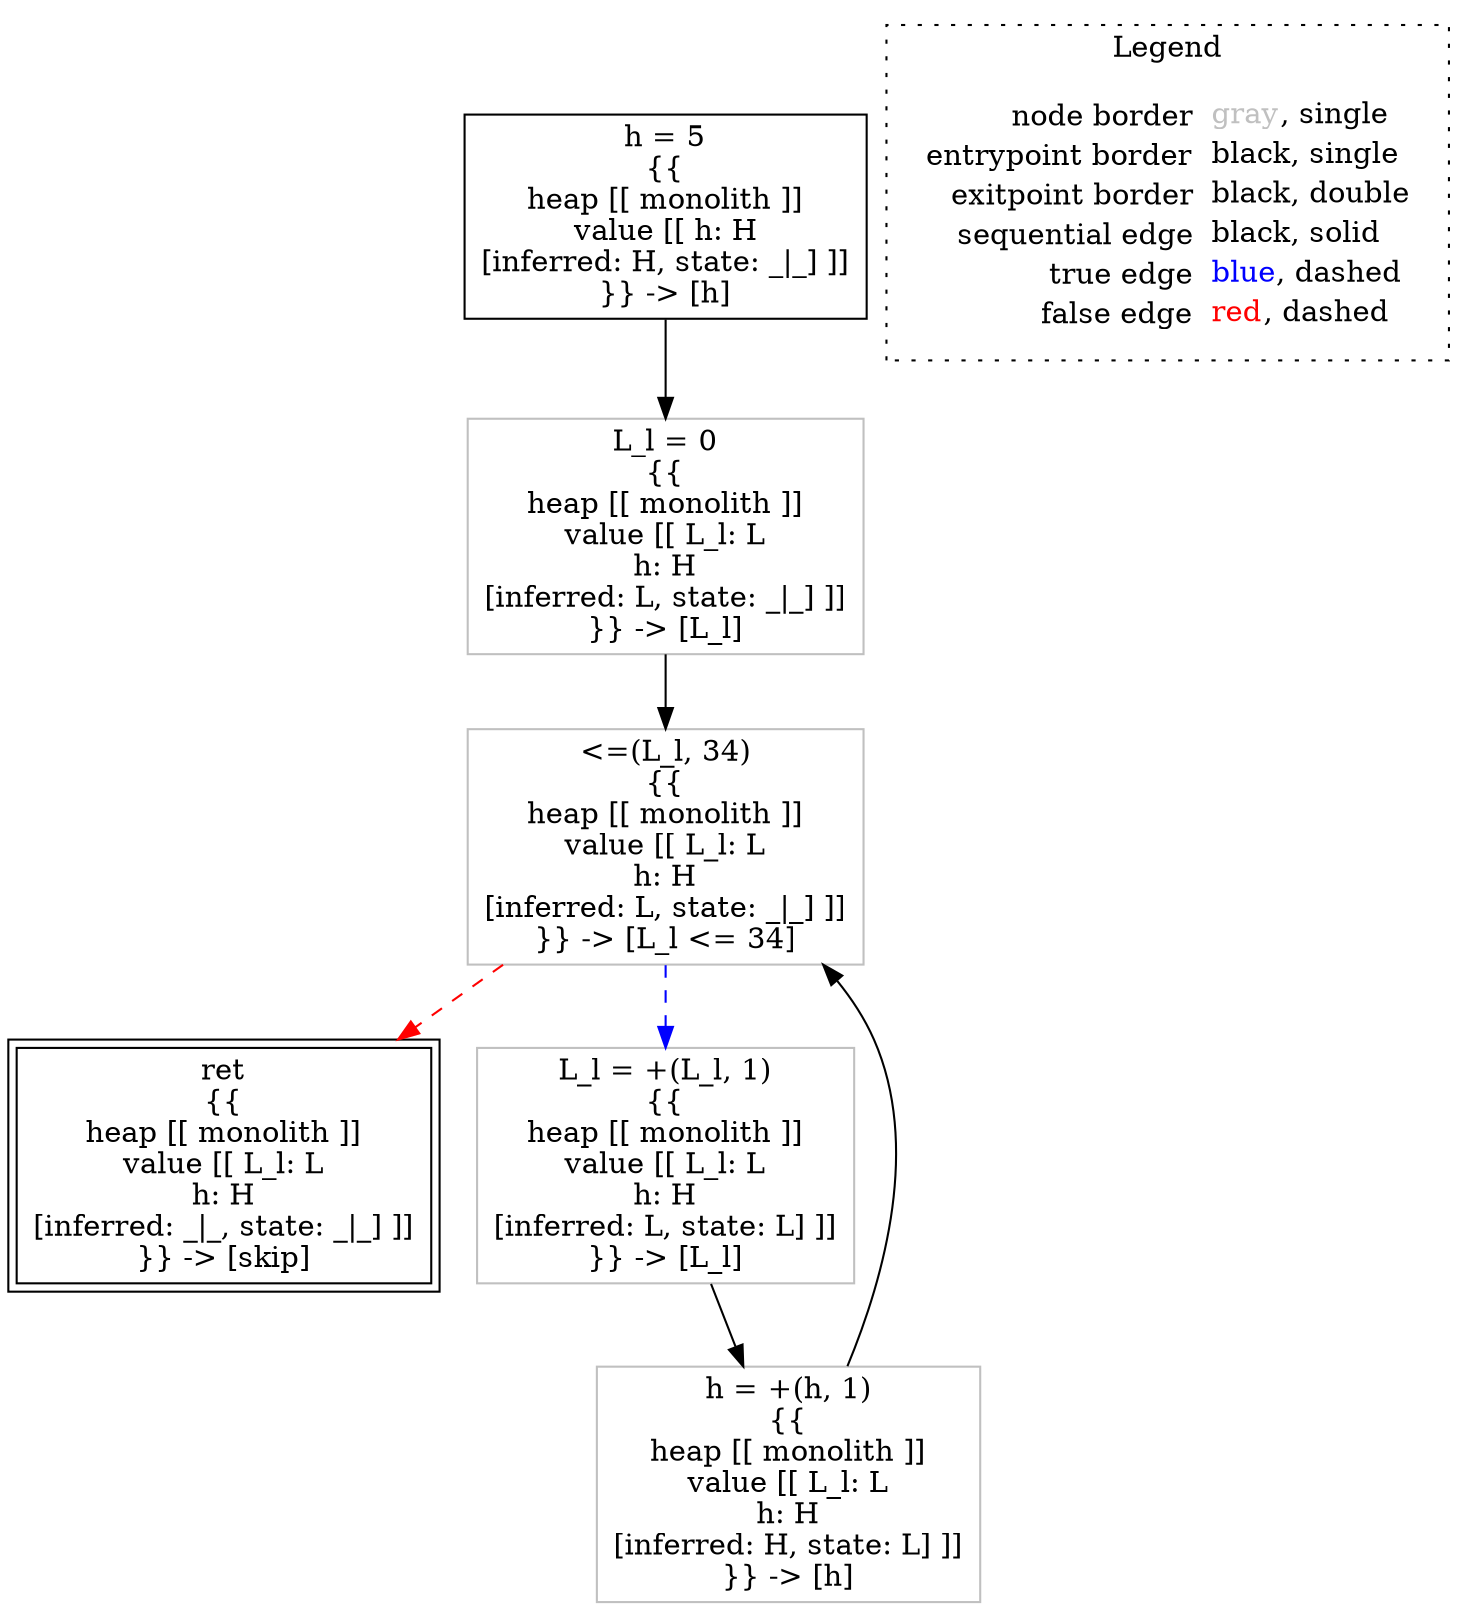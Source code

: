 digraph {
	"node0" [shape="rect",color="black",label=<h = 5<BR/>{{<BR/>heap [[ monolith ]]<BR/>value [[ h: H<BR/>[inferred: H, state: _|_] ]]<BR/>}} -&gt; [h]>];
	"node1" [shape="rect",color="gray",label=<&lt;=(L_l, 34)<BR/>{{<BR/>heap [[ monolith ]]<BR/>value [[ L_l: L<BR/>h: H<BR/>[inferred: L, state: _|_] ]]<BR/>}} -&gt; [L_l &lt;= 34]>];
	"node2" [shape="rect",color="black",peripheries="2",label=<ret<BR/>{{<BR/>heap [[ monolith ]]<BR/>value [[ L_l: L<BR/>h: H<BR/>[inferred: _|_, state: _|_] ]]<BR/>}} -&gt; [skip]>];
	"node3" [shape="rect",color="gray",label=<L_l = 0<BR/>{{<BR/>heap [[ monolith ]]<BR/>value [[ L_l: L<BR/>h: H<BR/>[inferred: L, state: _|_] ]]<BR/>}} -&gt; [L_l]>];
	"node4" [shape="rect",color="gray",label=<h = +(h, 1)<BR/>{{<BR/>heap [[ monolith ]]<BR/>value [[ L_l: L<BR/>h: H<BR/>[inferred: H, state: L] ]]<BR/>}} -&gt; [h]>];
	"node5" [shape="rect",color="gray",label=<L_l = +(L_l, 1)<BR/>{{<BR/>heap [[ monolith ]]<BR/>value [[ L_l: L<BR/>h: H<BR/>[inferred: L, state: L] ]]<BR/>}} -&gt; [L_l]>];
	"node0" -> "node3" [color="black"];
	"node1" -> "node2" [color="red",style="dashed"];
	"node1" -> "node5" [color="blue",style="dashed"];
	"node3" -> "node1" [color="black"];
	"node4" -> "node1" [color="black"];
	"node5" -> "node4" [color="black"];
subgraph cluster_legend {
	label="Legend";
	style=dotted;
	node [shape=plaintext];
	"legend" [label=<<table border="0" cellpadding="2" cellspacing="0" cellborder="0"><tr><td align="right">node border&nbsp;</td><td align="left"><font color="gray">gray</font>, single</td></tr><tr><td align="right">entrypoint border&nbsp;</td><td align="left"><font color="black">black</font>, single</td></tr><tr><td align="right">exitpoint border&nbsp;</td><td align="left"><font color="black">black</font>, double</td></tr><tr><td align="right">sequential edge&nbsp;</td><td align="left"><font color="black">black</font>, solid</td></tr><tr><td align="right">true edge&nbsp;</td><td align="left"><font color="blue">blue</font>, dashed</td></tr><tr><td align="right">false edge&nbsp;</td><td align="left"><font color="red">red</font>, dashed</td></tr></table>>];
}

}
